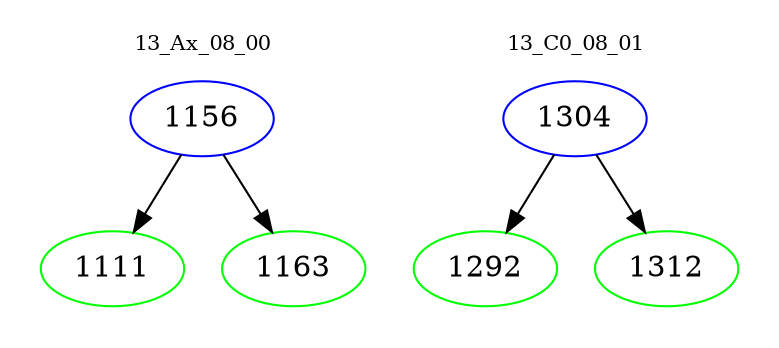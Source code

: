 digraph{
subgraph cluster_0 {
color = white
label = "13_Ax_08_00";
fontsize=10;
T0_1156 [label="1156", color="blue"]
T0_1156 -> T0_1111 [color="black"]
T0_1111 [label="1111", color="green"]
T0_1156 -> T0_1163 [color="black"]
T0_1163 [label="1163", color="green"]
}
subgraph cluster_1 {
color = white
label = "13_C0_08_01";
fontsize=10;
T1_1304 [label="1304", color="blue"]
T1_1304 -> T1_1292 [color="black"]
T1_1292 [label="1292", color="green"]
T1_1304 -> T1_1312 [color="black"]
T1_1312 [label="1312", color="green"]
}
}
